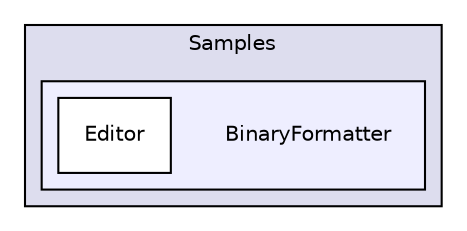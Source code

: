 digraph "Samples/BinaryFormatter" {
  compound=true
  node [ fontsize="10", fontname="Helvetica"];
  edge [ labelfontsize="10", labelfontname="Helvetica"];
  subgraph clusterdir_24e107d8aaaa0f0fb9ce89773de45c08 {
    graph [ bgcolor="#ddddee", pencolor="black", label="Samples" fontname="Helvetica", fontsize="10", URL="dir_24e107d8aaaa0f0fb9ce89773de45c08.html"]
  subgraph clusterdir_4572d6d5d08b754707711f067dba6c90 {
    graph [ bgcolor="#eeeeff", pencolor="black", label="" URL="dir_4572d6d5d08b754707711f067dba6c90.html"];
    dir_4572d6d5d08b754707711f067dba6c90 [shape=plaintext label="BinaryFormatter"];
    dir_25e3e2938fb051aad96f831a4cc44cb9 [shape=box label="Editor" color="black" fillcolor="white" style="filled" URL="dir_25e3e2938fb051aad96f831a4cc44cb9.html"];
  }
  }
}
